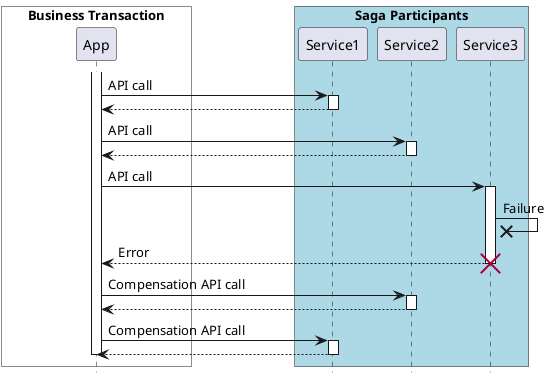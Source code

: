 @startuml

 


participant App order 1
participant Service1 order 91
participant Service2 order 92
participant Service3 order 93

box "       Business Transaction       " #White
	participant App 

end box

box "       Saga Participants       " #LightBlue
	participant Service1
	participant Service2
	participant Service3
end box

hide footbox

activate App

App -> Service1: API call
activate Service1
Service1 --> App
deactivate Service1

App -> Service2: API call
activate Service2
Service2 --> App
deactivate Service2

App -> Service3: API call
activate Service3
Service3 ->x Service3: Failure
Service3 --> App: Error
destroy Service3



App -> Service2: Compensation API call
activate Service2
Service2 --> App
deactivate Service2


App -> Service1: Compensation API call
activate Service1
Service1 --> App
deactivate Service1

deactivate App

@enduml
